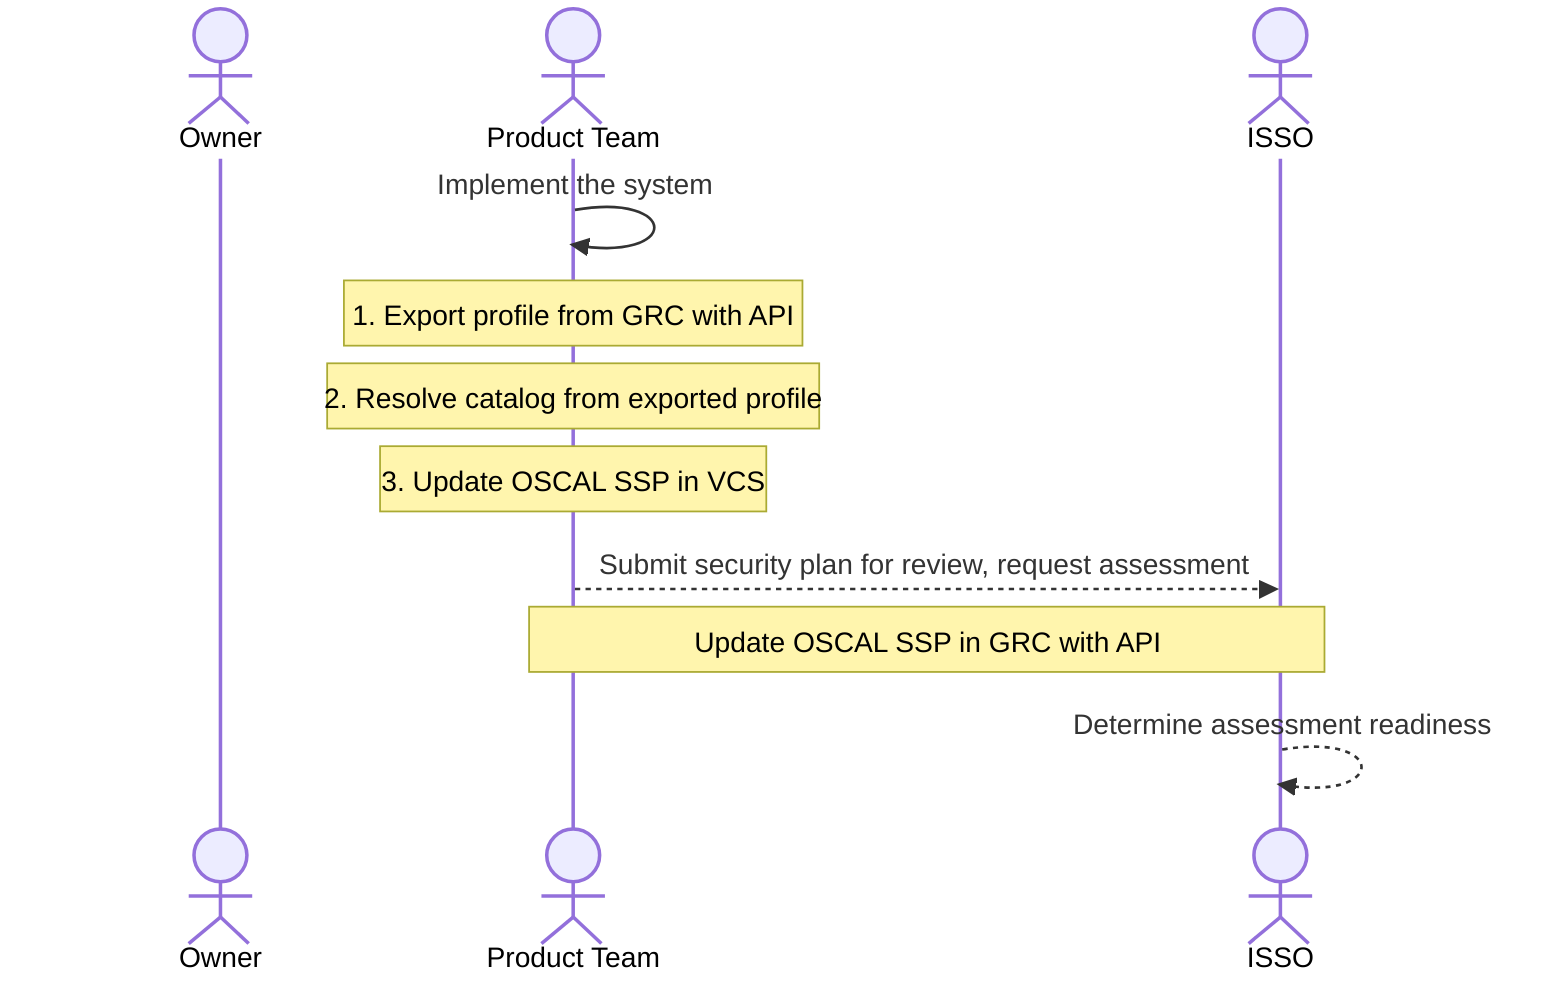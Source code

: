 sequenceDiagram
    actor Owner
    actor Product Team
    actor ISSO
    Product Team->>Product Team: Implement the system
    Note over Product Team: 1. Export profile from GRC with API
    Note over Product Team: 2. Resolve catalog from exported profile
    Note over Product Team: 3. Update OSCAL SSP in VCS
    Product Team-->>ISSO: Submit security plan for review, request assessment
    Note over Product Team,ISSO: Update OSCAL SSP in GRC with API
    ISSO-->>ISSO: Determine assessment readiness